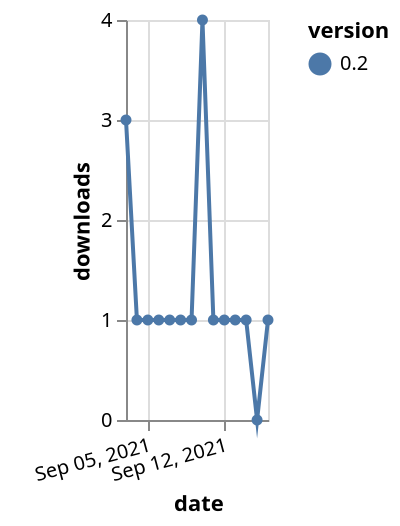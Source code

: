 {"$schema": "https://vega.github.io/schema/vega-lite/v5.json", "description": "A simple bar chart with embedded data.", "data": {"values": [{"date": "2021-09-03", "total": 60, "delta": 3, "version": "0.2"}, {"date": "2021-09-04", "total": 61, "delta": 1, "version": "0.2"}, {"date": "2021-09-05", "total": 62, "delta": 1, "version": "0.2"}, {"date": "2021-09-06", "total": 63, "delta": 1, "version": "0.2"}, {"date": "2021-09-07", "total": 64, "delta": 1, "version": "0.2"}, {"date": "2021-09-08", "total": 65, "delta": 1, "version": "0.2"}, {"date": "2021-09-09", "total": 66, "delta": 1, "version": "0.2"}, {"date": "2021-09-10", "total": 70, "delta": 4, "version": "0.2"}, {"date": "2021-09-11", "total": 71, "delta": 1, "version": "0.2"}, {"date": "2021-09-12", "total": 72, "delta": 1, "version": "0.2"}, {"date": "2021-09-13", "total": 73, "delta": 1, "version": "0.2"}, {"date": "2021-09-14", "total": 74, "delta": 1, "version": "0.2"}, {"date": "2021-09-15", "total": 74, "delta": 0, "version": "0.2"}, {"date": "2021-09-16", "total": 75, "delta": 1, "version": "0.2"}]}, "width": "container", "mark": {"type": "line", "point": {"filled": true}}, "encoding": {"x": {"field": "date", "type": "temporal", "timeUnit": "yearmonthdate", "title": "date", "axis": {"labelAngle": -15}}, "y": {"field": "delta", "type": "quantitative", "title": "downloads"}, "color": {"field": "version", "type": "nominal"}, "tooltip": {"field": "delta"}}}